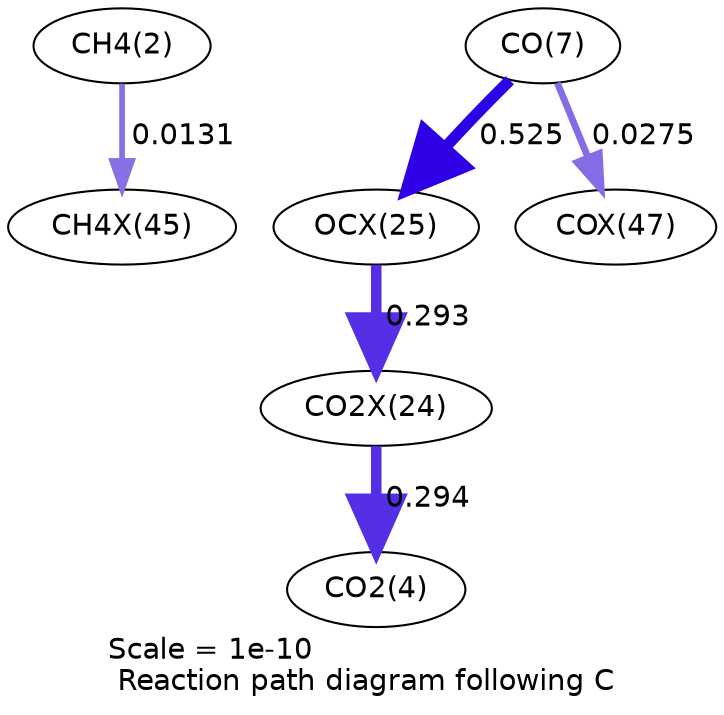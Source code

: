 digraph reaction_paths {
center=1;
s4 -> s65[fontname="Helvetica", penwidth=2.73, arrowsize=1.36, color="0.7, 0.513, 0.9"
, label=" 0.0131"];
s9 -> s61[fontname="Helvetica", penwidth=5.51, arrowsize=2.76, color="0.7, 1.02, 0.9"
, label=" 0.525"];
s9 -> s67[fontname="Helvetica", penwidth=3.29, arrowsize=1.64, color="0.7, 0.528, 0.9"
, label=" 0.0275"];
s61 -> s60[fontname="Helvetica", penwidth=5.07, arrowsize=2.54, color="0.7, 0.793, 0.9"
, label=" 0.293"];
s60 -> s6[fontname="Helvetica", penwidth=5.07, arrowsize=2.54, color="0.7, 0.794, 0.9"
, label=" 0.294"];
s4 [ fontname="Helvetica", label="CH4(2)"];
s6 [ fontname="Helvetica", label="CO2(4)"];
s9 [ fontname="Helvetica", label="CO(7)"];
s60 [ fontname="Helvetica", label="CO2X(24)"];
s61 [ fontname="Helvetica", label="OCX(25)"];
s65 [ fontname="Helvetica", label="CH4X(45)"];
s67 [ fontname="Helvetica", label="COX(47)"];
 label = "Scale = 1e-10\l Reaction path diagram following C";
 fontname = "Helvetica";
}
